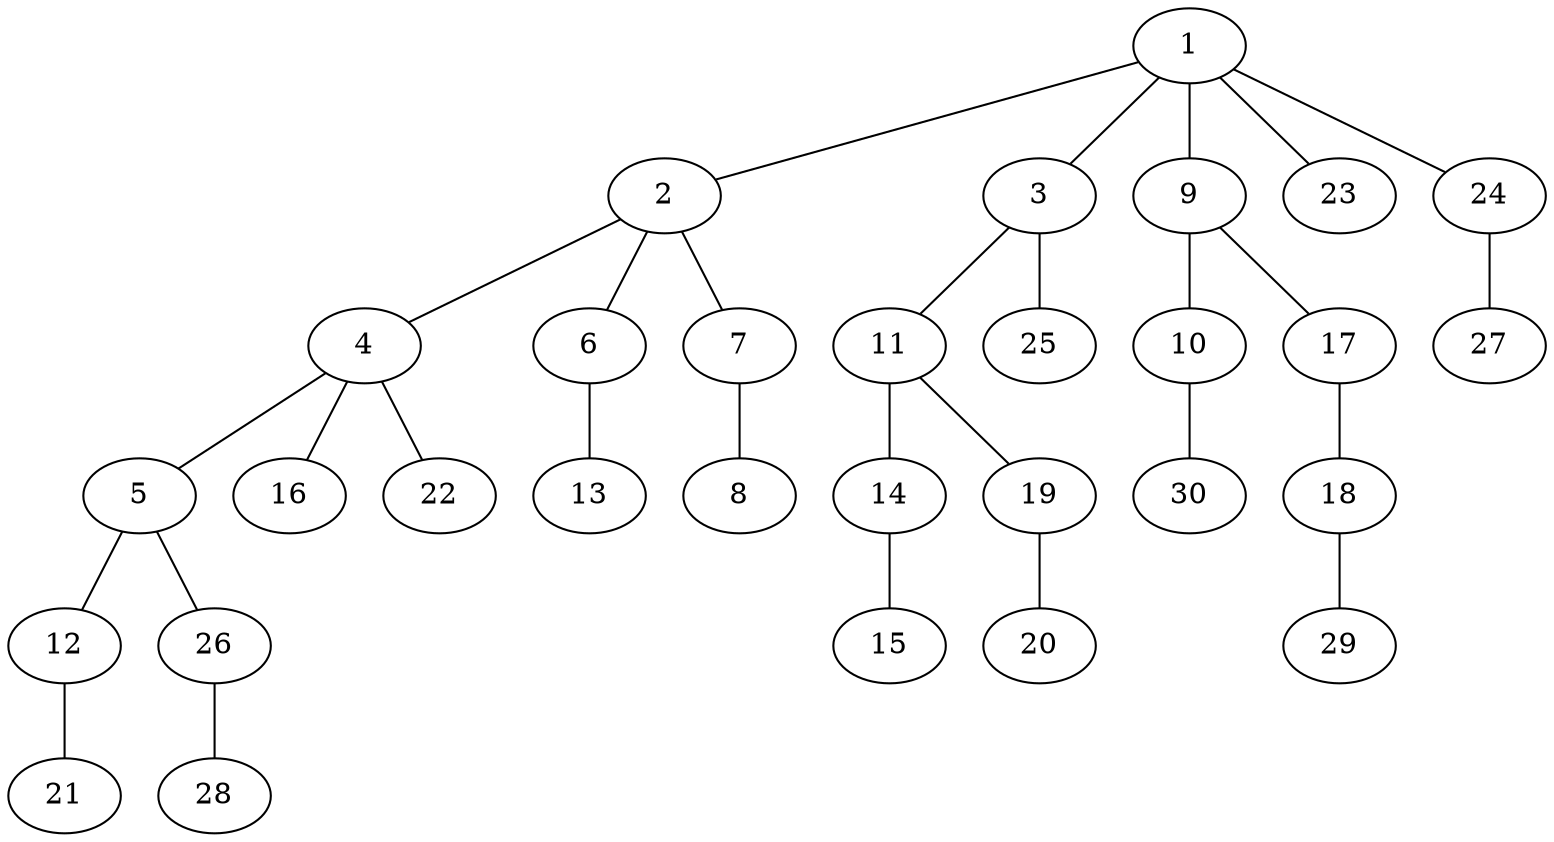 graph graphname {1--2
1--3
1--9
1--23
1--24
2--4
2--6
2--7
3--11
3--25
4--5
4--16
4--22
5--12
5--26
6--13
7--8
9--10
9--17
10--30
11--14
11--19
12--21
14--15
17--18
18--29
19--20
24--27
26--28
}